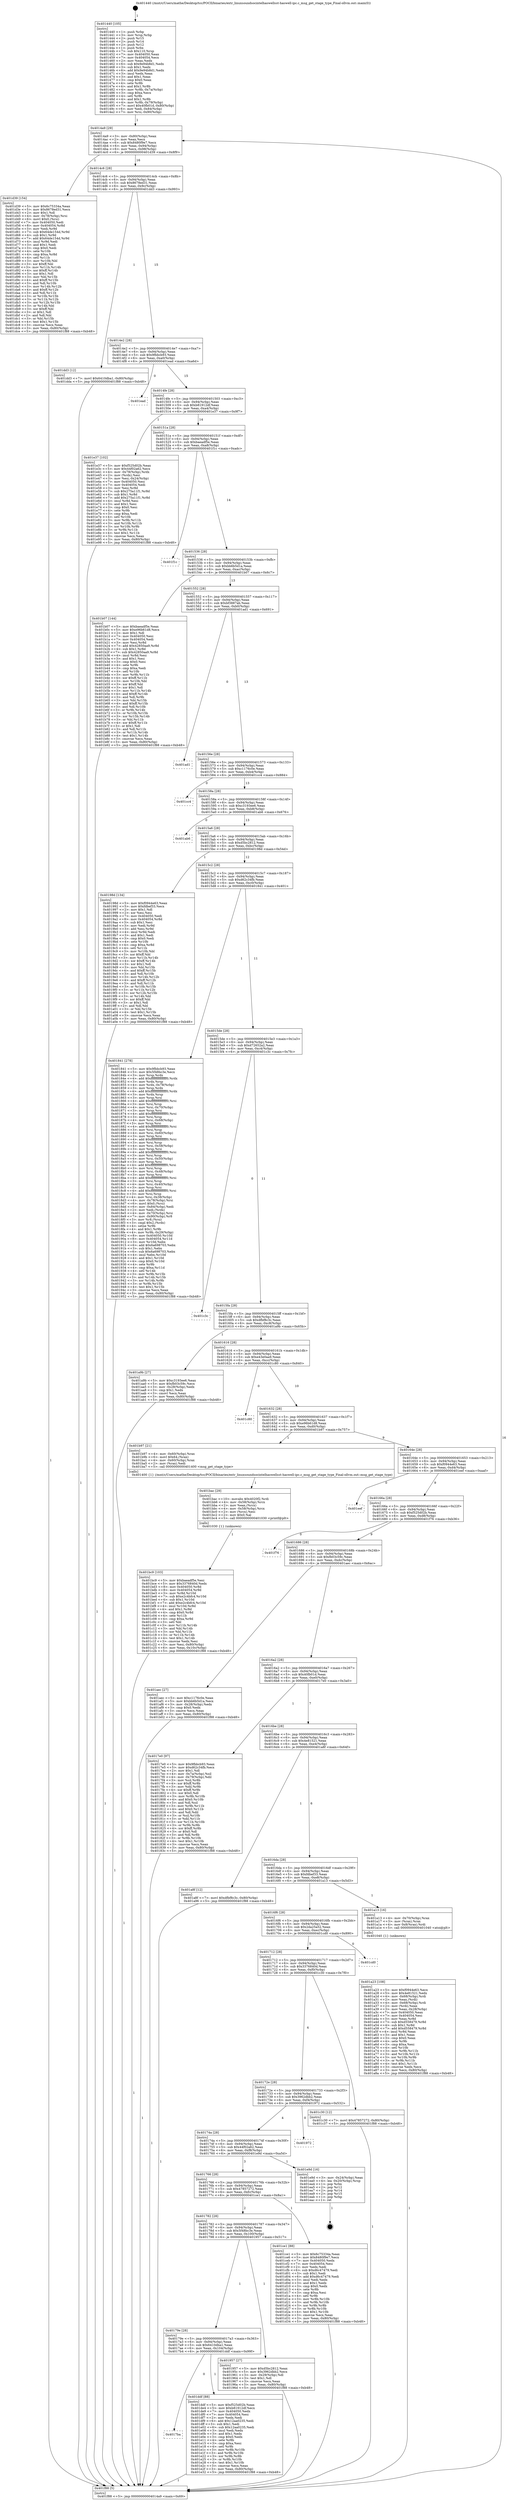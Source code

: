 digraph "0x401440" {
  label = "0x401440 (/mnt/c/Users/mathe/Desktop/tcc/POCII/binaries/extr_linuxsoundsocintelhaswellsst-haswell-ipc.c_msg_get_stage_type_Final-ollvm.out::main(0))"
  labelloc = "t"
  node[shape=record]

  Entry [label="",width=0.3,height=0.3,shape=circle,fillcolor=black,style=filled]
  "0x4014a9" [label="{
     0x4014a9 [29]\l
     | [instrs]\l
     &nbsp;&nbsp;0x4014a9 \<+3\>: mov -0x80(%rbp),%eax\l
     &nbsp;&nbsp;0x4014ac \<+2\>: mov %eax,%ecx\l
     &nbsp;&nbsp;0x4014ae \<+6\>: sub $0x8480f9e7,%ecx\l
     &nbsp;&nbsp;0x4014b4 \<+6\>: mov %eax,-0x94(%rbp)\l
     &nbsp;&nbsp;0x4014ba \<+6\>: mov %ecx,-0x98(%rbp)\l
     &nbsp;&nbsp;0x4014c0 \<+6\>: je 0000000000401d39 \<main+0x8f9\>\l
  }"]
  "0x401d39" [label="{
     0x401d39 [154]\l
     | [instrs]\l
     &nbsp;&nbsp;0x401d39 \<+5\>: mov $0x6c75334a,%eax\l
     &nbsp;&nbsp;0x401d3e \<+5\>: mov $0x8678ed31,%ecx\l
     &nbsp;&nbsp;0x401d43 \<+2\>: mov $0x1,%dl\l
     &nbsp;&nbsp;0x401d45 \<+4\>: mov -0x78(%rbp),%rsi\l
     &nbsp;&nbsp;0x401d49 \<+6\>: movl $0x0,(%rsi)\l
     &nbsp;&nbsp;0x401d4f \<+7\>: mov 0x404050,%edi\l
     &nbsp;&nbsp;0x401d56 \<+8\>: mov 0x404054,%r8d\l
     &nbsp;&nbsp;0x401d5e \<+3\>: mov %edi,%r9d\l
     &nbsp;&nbsp;0x401d61 \<+7\>: sub $0x64de154d,%r9d\l
     &nbsp;&nbsp;0x401d68 \<+4\>: sub $0x1,%r9d\l
     &nbsp;&nbsp;0x401d6c \<+7\>: add $0x64de154d,%r9d\l
     &nbsp;&nbsp;0x401d73 \<+4\>: imul %r9d,%edi\l
     &nbsp;&nbsp;0x401d77 \<+3\>: and $0x1,%edi\l
     &nbsp;&nbsp;0x401d7a \<+3\>: cmp $0x0,%edi\l
     &nbsp;&nbsp;0x401d7d \<+4\>: sete %r10b\l
     &nbsp;&nbsp;0x401d81 \<+4\>: cmp $0xa,%r8d\l
     &nbsp;&nbsp;0x401d85 \<+4\>: setl %r11b\l
     &nbsp;&nbsp;0x401d89 \<+3\>: mov %r10b,%bl\l
     &nbsp;&nbsp;0x401d8c \<+3\>: xor $0xff,%bl\l
     &nbsp;&nbsp;0x401d8f \<+3\>: mov %r11b,%r14b\l
     &nbsp;&nbsp;0x401d92 \<+4\>: xor $0xff,%r14b\l
     &nbsp;&nbsp;0x401d96 \<+3\>: xor $0x1,%dl\l
     &nbsp;&nbsp;0x401d99 \<+3\>: mov %bl,%r15b\l
     &nbsp;&nbsp;0x401d9c \<+4\>: and $0xff,%r15b\l
     &nbsp;&nbsp;0x401da0 \<+3\>: and %dl,%r10b\l
     &nbsp;&nbsp;0x401da3 \<+3\>: mov %r14b,%r12b\l
     &nbsp;&nbsp;0x401da6 \<+4\>: and $0xff,%r12b\l
     &nbsp;&nbsp;0x401daa \<+3\>: and %dl,%r11b\l
     &nbsp;&nbsp;0x401dad \<+3\>: or %r10b,%r15b\l
     &nbsp;&nbsp;0x401db0 \<+3\>: or %r11b,%r12b\l
     &nbsp;&nbsp;0x401db3 \<+3\>: xor %r12b,%r15b\l
     &nbsp;&nbsp;0x401db6 \<+3\>: or %r14b,%bl\l
     &nbsp;&nbsp;0x401db9 \<+3\>: xor $0xff,%bl\l
     &nbsp;&nbsp;0x401dbc \<+3\>: or $0x1,%dl\l
     &nbsp;&nbsp;0x401dbf \<+2\>: and %dl,%bl\l
     &nbsp;&nbsp;0x401dc1 \<+3\>: or %bl,%r15b\l
     &nbsp;&nbsp;0x401dc4 \<+4\>: test $0x1,%r15b\l
     &nbsp;&nbsp;0x401dc8 \<+3\>: cmovne %ecx,%eax\l
     &nbsp;&nbsp;0x401dcb \<+3\>: mov %eax,-0x80(%rbp)\l
     &nbsp;&nbsp;0x401dce \<+5\>: jmp 0000000000401f88 \<main+0xb48\>\l
  }"]
  "0x4014c6" [label="{
     0x4014c6 [28]\l
     | [instrs]\l
     &nbsp;&nbsp;0x4014c6 \<+5\>: jmp 00000000004014cb \<main+0x8b\>\l
     &nbsp;&nbsp;0x4014cb \<+6\>: mov -0x94(%rbp),%eax\l
     &nbsp;&nbsp;0x4014d1 \<+5\>: sub $0x8678ed31,%eax\l
     &nbsp;&nbsp;0x4014d6 \<+6\>: mov %eax,-0x9c(%rbp)\l
     &nbsp;&nbsp;0x4014dc \<+6\>: je 0000000000401dd3 \<main+0x993\>\l
  }"]
  Exit [label="",width=0.3,height=0.3,shape=circle,fillcolor=black,style=filled,peripheries=2]
  "0x401dd3" [label="{
     0x401dd3 [12]\l
     | [instrs]\l
     &nbsp;&nbsp;0x401dd3 \<+7\>: movl $0x6410dba1,-0x80(%rbp)\l
     &nbsp;&nbsp;0x401dda \<+5\>: jmp 0000000000401f88 \<main+0xb48\>\l
  }"]
  "0x4014e2" [label="{
     0x4014e2 [28]\l
     | [instrs]\l
     &nbsp;&nbsp;0x4014e2 \<+5\>: jmp 00000000004014e7 \<main+0xa7\>\l
     &nbsp;&nbsp;0x4014e7 \<+6\>: mov -0x94(%rbp),%eax\l
     &nbsp;&nbsp;0x4014ed \<+5\>: sub $0x9fbbcb93,%eax\l
     &nbsp;&nbsp;0x4014f2 \<+6\>: mov %eax,-0xa0(%rbp)\l
     &nbsp;&nbsp;0x4014f8 \<+6\>: je 0000000000401ead \<main+0xa6d\>\l
  }"]
  "0x4017ba" [label="{
     0x4017ba\l
  }", style=dashed]
  "0x401ead" [label="{
     0x401ead\l
  }", style=dashed]
  "0x4014fe" [label="{
     0x4014fe [28]\l
     | [instrs]\l
     &nbsp;&nbsp;0x4014fe \<+5\>: jmp 0000000000401503 \<main+0xc3\>\l
     &nbsp;&nbsp;0x401503 \<+6\>: mov -0x94(%rbp),%eax\l
     &nbsp;&nbsp;0x401509 \<+5\>: sub $0xb81912df,%eax\l
     &nbsp;&nbsp;0x40150e \<+6\>: mov %eax,-0xa4(%rbp)\l
     &nbsp;&nbsp;0x401514 \<+6\>: je 0000000000401e37 \<main+0x9f7\>\l
  }"]
  "0x401ddf" [label="{
     0x401ddf [88]\l
     | [instrs]\l
     &nbsp;&nbsp;0x401ddf \<+5\>: mov $0xf525d02b,%eax\l
     &nbsp;&nbsp;0x401de4 \<+5\>: mov $0xb81912df,%ecx\l
     &nbsp;&nbsp;0x401de9 \<+7\>: mov 0x404050,%edx\l
     &nbsp;&nbsp;0x401df0 \<+7\>: mov 0x404054,%esi\l
     &nbsp;&nbsp;0x401df7 \<+2\>: mov %edx,%edi\l
     &nbsp;&nbsp;0x401df9 \<+6\>: add $0x12aa0235,%edi\l
     &nbsp;&nbsp;0x401dff \<+3\>: sub $0x1,%edi\l
     &nbsp;&nbsp;0x401e02 \<+6\>: sub $0x12aa0235,%edi\l
     &nbsp;&nbsp;0x401e08 \<+3\>: imul %edi,%edx\l
     &nbsp;&nbsp;0x401e0b \<+3\>: and $0x1,%edx\l
     &nbsp;&nbsp;0x401e0e \<+3\>: cmp $0x0,%edx\l
     &nbsp;&nbsp;0x401e11 \<+4\>: sete %r8b\l
     &nbsp;&nbsp;0x401e15 \<+3\>: cmp $0xa,%esi\l
     &nbsp;&nbsp;0x401e18 \<+4\>: setl %r9b\l
     &nbsp;&nbsp;0x401e1c \<+3\>: mov %r8b,%r10b\l
     &nbsp;&nbsp;0x401e1f \<+3\>: and %r9b,%r10b\l
     &nbsp;&nbsp;0x401e22 \<+3\>: xor %r9b,%r8b\l
     &nbsp;&nbsp;0x401e25 \<+3\>: or %r8b,%r10b\l
     &nbsp;&nbsp;0x401e28 \<+4\>: test $0x1,%r10b\l
     &nbsp;&nbsp;0x401e2c \<+3\>: cmovne %ecx,%eax\l
     &nbsp;&nbsp;0x401e2f \<+3\>: mov %eax,-0x80(%rbp)\l
     &nbsp;&nbsp;0x401e32 \<+5\>: jmp 0000000000401f88 \<main+0xb48\>\l
  }"]
  "0x401e37" [label="{
     0x401e37 [102]\l
     | [instrs]\l
     &nbsp;&nbsp;0x401e37 \<+5\>: mov $0xf525d02b,%eax\l
     &nbsp;&nbsp;0x401e3c \<+5\>: mov $0x44f02a62,%ecx\l
     &nbsp;&nbsp;0x401e41 \<+4\>: mov -0x78(%rbp),%rdx\l
     &nbsp;&nbsp;0x401e45 \<+2\>: mov (%rdx),%esi\l
     &nbsp;&nbsp;0x401e47 \<+3\>: mov %esi,-0x24(%rbp)\l
     &nbsp;&nbsp;0x401e4a \<+7\>: mov 0x404050,%esi\l
     &nbsp;&nbsp;0x401e51 \<+7\>: mov 0x404054,%edi\l
     &nbsp;&nbsp;0x401e58 \<+3\>: mov %esi,%r8d\l
     &nbsp;&nbsp;0x401e5b \<+7\>: sub $0x275a11f1,%r8d\l
     &nbsp;&nbsp;0x401e62 \<+4\>: sub $0x1,%r8d\l
     &nbsp;&nbsp;0x401e66 \<+7\>: add $0x275a11f1,%r8d\l
     &nbsp;&nbsp;0x401e6d \<+4\>: imul %r8d,%esi\l
     &nbsp;&nbsp;0x401e71 \<+3\>: and $0x1,%esi\l
     &nbsp;&nbsp;0x401e74 \<+3\>: cmp $0x0,%esi\l
     &nbsp;&nbsp;0x401e77 \<+4\>: sete %r9b\l
     &nbsp;&nbsp;0x401e7b \<+3\>: cmp $0xa,%edi\l
     &nbsp;&nbsp;0x401e7e \<+4\>: setl %r10b\l
     &nbsp;&nbsp;0x401e82 \<+3\>: mov %r9b,%r11b\l
     &nbsp;&nbsp;0x401e85 \<+3\>: and %r10b,%r11b\l
     &nbsp;&nbsp;0x401e88 \<+3\>: xor %r10b,%r9b\l
     &nbsp;&nbsp;0x401e8b \<+3\>: or %r9b,%r11b\l
     &nbsp;&nbsp;0x401e8e \<+4\>: test $0x1,%r11b\l
     &nbsp;&nbsp;0x401e92 \<+3\>: cmovne %ecx,%eax\l
     &nbsp;&nbsp;0x401e95 \<+3\>: mov %eax,-0x80(%rbp)\l
     &nbsp;&nbsp;0x401e98 \<+5\>: jmp 0000000000401f88 \<main+0xb48\>\l
  }"]
  "0x40151a" [label="{
     0x40151a [28]\l
     | [instrs]\l
     &nbsp;&nbsp;0x40151a \<+5\>: jmp 000000000040151f \<main+0xdf\>\l
     &nbsp;&nbsp;0x40151f \<+6\>: mov -0x94(%rbp),%eax\l
     &nbsp;&nbsp;0x401525 \<+5\>: sub $0xbaeadf5e,%eax\l
     &nbsp;&nbsp;0x40152a \<+6\>: mov %eax,-0xa8(%rbp)\l
     &nbsp;&nbsp;0x401530 \<+6\>: je 0000000000401f1c \<main+0xadc\>\l
  }"]
  "0x401bc9" [label="{
     0x401bc9 [103]\l
     | [instrs]\l
     &nbsp;&nbsp;0x401bc9 \<+5\>: mov $0xbaeadf5e,%esi\l
     &nbsp;&nbsp;0x401bce \<+5\>: mov $0x3376840d,%edx\l
     &nbsp;&nbsp;0x401bd3 \<+8\>: mov 0x404050,%r8d\l
     &nbsp;&nbsp;0x401bdb \<+8\>: mov 0x404054,%r9d\l
     &nbsp;&nbsp;0x401be3 \<+3\>: mov %r8d,%r10d\l
     &nbsp;&nbsp;0x401be6 \<+7\>: sub $0xe2c4bfc4,%r10d\l
     &nbsp;&nbsp;0x401bed \<+4\>: sub $0x1,%r10d\l
     &nbsp;&nbsp;0x401bf1 \<+7\>: add $0xe2c4bfc4,%r10d\l
     &nbsp;&nbsp;0x401bf8 \<+4\>: imul %r10d,%r8d\l
     &nbsp;&nbsp;0x401bfc \<+4\>: and $0x1,%r8d\l
     &nbsp;&nbsp;0x401c00 \<+4\>: cmp $0x0,%r8d\l
     &nbsp;&nbsp;0x401c04 \<+4\>: sete %r11b\l
     &nbsp;&nbsp;0x401c08 \<+4\>: cmp $0xa,%r9d\l
     &nbsp;&nbsp;0x401c0c \<+3\>: setl %bl\l
     &nbsp;&nbsp;0x401c0f \<+3\>: mov %r11b,%r14b\l
     &nbsp;&nbsp;0x401c12 \<+3\>: and %bl,%r14b\l
     &nbsp;&nbsp;0x401c15 \<+3\>: xor %bl,%r11b\l
     &nbsp;&nbsp;0x401c18 \<+3\>: or %r11b,%r14b\l
     &nbsp;&nbsp;0x401c1b \<+4\>: test $0x1,%r14b\l
     &nbsp;&nbsp;0x401c1f \<+3\>: cmovne %edx,%esi\l
     &nbsp;&nbsp;0x401c22 \<+3\>: mov %esi,-0x80(%rbp)\l
     &nbsp;&nbsp;0x401c25 \<+6\>: mov %eax,-0x10c(%rbp)\l
     &nbsp;&nbsp;0x401c2b \<+5\>: jmp 0000000000401f88 \<main+0xb48\>\l
  }"]
  "0x401f1c" [label="{
     0x401f1c\l
  }", style=dashed]
  "0x401536" [label="{
     0x401536 [28]\l
     | [instrs]\l
     &nbsp;&nbsp;0x401536 \<+5\>: jmp 000000000040153b \<main+0xfb\>\l
     &nbsp;&nbsp;0x40153b \<+6\>: mov -0x94(%rbp),%eax\l
     &nbsp;&nbsp;0x401541 \<+5\>: sub $0xbb6b5d1a,%eax\l
     &nbsp;&nbsp;0x401546 \<+6\>: mov %eax,-0xac(%rbp)\l
     &nbsp;&nbsp;0x40154c \<+6\>: je 0000000000401b07 \<main+0x6c7\>\l
  }"]
  "0x401bac" [label="{
     0x401bac [29]\l
     | [instrs]\l
     &nbsp;&nbsp;0x401bac \<+10\>: movabs $0x4020f2,%rdi\l
     &nbsp;&nbsp;0x401bb6 \<+4\>: mov -0x58(%rbp),%rcx\l
     &nbsp;&nbsp;0x401bba \<+2\>: mov %eax,(%rcx)\l
     &nbsp;&nbsp;0x401bbc \<+4\>: mov -0x58(%rbp),%rcx\l
     &nbsp;&nbsp;0x401bc0 \<+2\>: mov (%rcx),%esi\l
     &nbsp;&nbsp;0x401bc2 \<+2\>: mov $0x0,%al\l
     &nbsp;&nbsp;0x401bc4 \<+5\>: call 0000000000401030 \<printf@plt\>\l
     | [calls]\l
     &nbsp;&nbsp;0x401030 \{1\} (unknown)\l
  }"]
  "0x401b07" [label="{
     0x401b07 [144]\l
     | [instrs]\l
     &nbsp;&nbsp;0x401b07 \<+5\>: mov $0xbaeadf5e,%eax\l
     &nbsp;&nbsp;0x401b0c \<+5\>: mov $0xe96b61d8,%ecx\l
     &nbsp;&nbsp;0x401b11 \<+2\>: mov $0x1,%dl\l
     &nbsp;&nbsp;0x401b13 \<+7\>: mov 0x404050,%esi\l
     &nbsp;&nbsp;0x401b1a \<+7\>: mov 0x404054,%edi\l
     &nbsp;&nbsp;0x401b21 \<+3\>: mov %esi,%r8d\l
     &nbsp;&nbsp;0x401b24 \<+7\>: add $0x42850aa9,%r8d\l
     &nbsp;&nbsp;0x401b2b \<+4\>: sub $0x1,%r8d\l
     &nbsp;&nbsp;0x401b2f \<+7\>: sub $0x42850aa9,%r8d\l
     &nbsp;&nbsp;0x401b36 \<+4\>: imul %r8d,%esi\l
     &nbsp;&nbsp;0x401b3a \<+3\>: and $0x1,%esi\l
     &nbsp;&nbsp;0x401b3d \<+3\>: cmp $0x0,%esi\l
     &nbsp;&nbsp;0x401b40 \<+4\>: sete %r9b\l
     &nbsp;&nbsp;0x401b44 \<+3\>: cmp $0xa,%edi\l
     &nbsp;&nbsp;0x401b47 \<+4\>: setl %r10b\l
     &nbsp;&nbsp;0x401b4b \<+3\>: mov %r9b,%r11b\l
     &nbsp;&nbsp;0x401b4e \<+4\>: xor $0xff,%r11b\l
     &nbsp;&nbsp;0x401b52 \<+3\>: mov %r10b,%bl\l
     &nbsp;&nbsp;0x401b55 \<+3\>: xor $0xff,%bl\l
     &nbsp;&nbsp;0x401b58 \<+3\>: xor $0x1,%dl\l
     &nbsp;&nbsp;0x401b5b \<+3\>: mov %r11b,%r14b\l
     &nbsp;&nbsp;0x401b5e \<+4\>: and $0xff,%r14b\l
     &nbsp;&nbsp;0x401b62 \<+3\>: and %dl,%r9b\l
     &nbsp;&nbsp;0x401b65 \<+3\>: mov %bl,%r15b\l
     &nbsp;&nbsp;0x401b68 \<+4\>: and $0xff,%r15b\l
     &nbsp;&nbsp;0x401b6c \<+3\>: and %dl,%r10b\l
     &nbsp;&nbsp;0x401b6f \<+3\>: or %r9b,%r14b\l
     &nbsp;&nbsp;0x401b72 \<+3\>: or %r10b,%r15b\l
     &nbsp;&nbsp;0x401b75 \<+3\>: xor %r15b,%r14b\l
     &nbsp;&nbsp;0x401b78 \<+3\>: or %bl,%r11b\l
     &nbsp;&nbsp;0x401b7b \<+4\>: xor $0xff,%r11b\l
     &nbsp;&nbsp;0x401b7f \<+3\>: or $0x1,%dl\l
     &nbsp;&nbsp;0x401b82 \<+3\>: and %dl,%r11b\l
     &nbsp;&nbsp;0x401b85 \<+3\>: or %r11b,%r14b\l
     &nbsp;&nbsp;0x401b88 \<+4\>: test $0x1,%r14b\l
     &nbsp;&nbsp;0x401b8c \<+3\>: cmovne %ecx,%eax\l
     &nbsp;&nbsp;0x401b8f \<+3\>: mov %eax,-0x80(%rbp)\l
     &nbsp;&nbsp;0x401b92 \<+5\>: jmp 0000000000401f88 \<main+0xb48\>\l
  }"]
  "0x401552" [label="{
     0x401552 [28]\l
     | [instrs]\l
     &nbsp;&nbsp;0x401552 \<+5\>: jmp 0000000000401557 \<main+0x117\>\l
     &nbsp;&nbsp;0x401557 \<+6\>: mov -0x94(%rbp),%eax\l
     &nbsp;&nbsp;0x40155d \<+5\>: sub $0xbf3887ab,%eax\l
     &nbsp;&nbsp;0x401562 \<+6\>: mov %eax,-0xb0(%rbp)\l
     &nbsp;&nbsp;0x401568 \<+6\>: je 0000000000401ad1 \<main+0x691\>\l
  }"]
  "0x401a23" [label="{
     0x401a23 [108]\l
     | [instrs]\l
     &nbsp;&nbsp;0x401a23 \<+5\>: mov $0xf0944e63,%ecx\l
     &nbsp;&nbsp;0x401a28 \<+5\>: mov $0x4e81521,%edx\l
     &nbsp;&nbsp;0x401a2d \<+4\>: mov -0x68(%rbp),%rdi\l
     &nbsp;&nbsp;0x401a31 \<+2\>: mov %eax,(%rdi)\l
     &nbsp;&nbsp;0x401a33 \<+4\>: mov -0x68(%rbp),%rdi\l
     &nbsp;&nbsp;0x401a37 \<+2\>: mov (%rdi),%eax\l
     &nbsp;&nbsp;0x401a39 \<+3\>: mov %eax,-0x28(%rbp)\l
     &nbsp;&nbsp;0x401a3c \<+7\>: mov 0x404050,%eax\l
     &nbsp;&nbsp;0x401a43 \<+7\>: mov 0x404054,%esi\l
     &nbsp;&nbsp;0x401a4a \<+3\>: mov %eax,%r8d\l
     &nbsp;&nbsp;0x401a4d \<+7\>: sub $0xd558479,%r8d\l
     &nbsp;&nbsp;0x401a54 \<+4\>: sub $0x1,%r8d\l
     &nbsp;&nbsp;0x401a58 \<+7\>: add $0xd558479,%r8d\l
     &nbsp;&nbsp;0x401a5f \<+4\>: imul %r8d,%eax\l
     &nbsp;&nbsp;0x401a63 \<+3\>: and $0x1,%eax\l
     &nbsp;&nbsp;0x401a66 \<+3\>: cmp $0x0,%eax\l
     &nbsp;&nbsp;0x401a69 \<+4\>: sete %r9b\l
     &nbsp;&nbsp;0x401a6d \<+3\>: cmp $0xa,%esi\l
     &nbsp;&nbsp;0x401a70 \<+4\>: setl %r10b\l
     &nbsp;&nbsp;0x401a74 \<+3\>: mov %r9b,%r11b\l
     &nbsp;&nbsp;0x401a77 \<+3\>: and %r10b,%r11b\l
     &nbsp;&nbsp;0x401a7a \<+3\>: xor %r10b,%r9b\l
     &nbsp;&nbsp;0x401a7d \<+3\>: or %r9b,%r11b\l
     &nbsp;&nbsp;0x401a80 \<+4\>: test $0x1,%r11b\l
     &nbsp;&nbsp;0x401a84 \<+3\>: cmovne %edx,%ecx\l
     &nbsp;&nbsp;0x401a87 \<+3\>: mov %ecx,-0x80(%rbp)\l
     &nbsp;&nbsp;0x401a8a \<+5\>: jmp 0000000000401f88 \<main+0xb48\>\l
  }"]
  "0x401ad1" [label="{
     0x401ad1\l
  }", style=dashed]
  "0x40156e" [label="{
     0x40156e [28]\l
     | [instrs]\l
     &nbsp;&nbsp;0x40156e \<+5\>: jmp 0000000000401573 \<main+0x133\>\l
     &nbsp;&nbsp;0x401573 \<+6\>: mov -0x94(%rbp),%eax\l
     &nbsp;&nbsp;0x401579 \<+5\>: sub $0xc1176c0e,%eax\l
     &nbsp;&nbsp;0x40157e \<+6\>: mov %eax,-0xb4(%rbp)\l
     &nbsp;&nbsp;0x401584 \<+6\>: je 0000000000401cc4 \<main+0x884\>\l
  }"]
  "0x40179e" [label="{
     0x40179e [28]\l
     | [instrs]\l
     &nbsp;&nbsp;0x40179e \<+5\>: jmp 00000000004017a3 \<main+0x363\>\l
     &nbsp;&nbsp;0x4017a3 \<+6\>: mov -0x94(%rbp),%eax\l
     &nbsp;&nbsp;0x4017a9 \<+5\>: sub $0x6410dba1,%eax\l
     &nbsp;&nbsp;0x4017ae \<+6\>: mov %eax,-0x104(%rbp)\l
     &nbsp;&nbsp;0x4017b4 \<+6\>: je 0000000000401ddf \<main+0x99f\>\l
  }"]
  "0x401cc4" [label="{
     0x401cc4\l
  }", style=dashed]
  "0x40158a" [label="{
     0x40158a [28]\l
     | [instrs]\l
     &nbsp;&nbsp;0x40158a \<+5\>: jmp 000000000040158f \<main+0x14f\>\l
     &nbsp;&nbsp;0x40158f \<+6\>: mov -0x94(%rbp),%eax\l
     &nbsp;&nbsp;0x401595 \<+5\>: sub $0xc3193ee6,%eax\l
     &nbsp;&nbsp;0x40159a \<+6\>: mov %eax,-0xb8(%rbp)\l
     &nbsp;&nbsp;0x4015a0 \<+6\>: je 0000000000401ab6 \<main+0x676\>\l
  }"]
  "0x401957" [label="{
     0x401957 [27]\l
     | [instrs]\l
     &nbsp;&nbsp;0x401957 \<+5\>: mov $0xd5bc2812,%eax\l
     &nbsp;&nbsp;0x40195c \<+5\>: mov $0x3962dbb2,%ecx\l
     &nbsp;&nbsp;0x401961 \<+3\>: mov -0x29(%rbp),%dl\l
     &nbsp;&nbsp;0x401964 \<+3\>: test $0x1,%dl\l
     &nbsp;&nbsp;0x401967 \<+3\>: cmovne %ecx,%eax\l
     &nbsp;&nbsp;0x40196a \<+3\>: mov %eax,-0x80(%rbp)\l
     &nbsp;&nbsp;0x40196d \<+5\>: jmp 0000000000401f88 \<main+0xb48\>\l
  }"]
  "0x401ab6" [label="{
     0x401ab6\l
  }", style=dashed]
  "0x4015a6" [label="{
     0x4015a6 [28]\l
     | [instrs]\l
     &nbsp;&nbsp;0x4015a6 \<+5\>: jmp 00000000004015ab \<main+0x16b\>\l
     &nbsp;&nbsp;0x4015ab \<+6\>: mov -0x94(%rbp),%eax\l
     &nbsp;&nbsp;0x4015b1 \<+5\>: sub $0xd5bc2812,%eax\l
     &nbsp;&nbsp;0x4015b6 \<+6\>: mov %eax,-0xbc(%rbp)\l
     &nbsp;&nbsp;0x4015bc \<+6\>: je 000000000040198d \<main+0x54d\>\l
  }"]
  "0x401782" [label="{
     0x401782 [28]\l
     | [instrs]\l
     &nbsp;&nbsp;0x401782 \<+5\>: jmp 0000000000401787 \<main+0x347\>\l
     &nbsp;&nbsp;0x401787 \<+6\>: mov -0x94(%rbp),%eax\l
     &nbsp;&nbsp;0x40178d \<+5\>: sub $0x5f48bc3e,%eax\l
     &nbsp;&nbsp;0x401792 \<+6\>: mov %eax,-0x100(%rbp)\l
     &nbsp;&nbsp;0x401798 \<+6\>: je 0000000000401957 \<main+0x517\>\l
  }"]
  "0x40198d" [label="{
     0x40198d [134]\l
     | [instrs]\l
     &nbsp;&nbsp;0x40198d \<+5\>: mov $0xf0944e63,%eax\l
     &nbsp;&nbsp;0x401992 \<+5\>: mov $0xfdbef33,%ecx\l
     &nbsp;&nbsp;0x401997 \<+2\>: mov $0x1,%dl\l
     &nbsp;&nbsp;0x401999 \<+2\>: xor %esi,%esi\l
     &nbsp;&nbsp;0x40199b \<+7\>: mov 0x404050,%edi\l
     &nbsp;&nbsp;0x4019a2 \<+8\>: mov 0x404054,%r8d\l
     &nbsp;&nbsp;0x4019aa \<+3\>: sub $0x1,%esi\l
     &nbsp;&nbsp;0x4019ad \<+3\>: mov %edi,%r9d\l
     &nbsp;&nbsp;0x4019b0 \<+3\>: add %esi,%r9d\l
     &nbsp;&nbsp;0x4019b3 \<+4\>: imul %r9d,%edi\l
     &nbsp;&nbsp;0x4019b7 \<+3\>: and $0x1,%edi\l
     &nbsp;&nbsp;0x4019ba \<+3\>: cmp $0x0,%edi\l
     &nbsp;&nbsp;0x4019bd \<+4\>: sete %r10b\l
     &nbsp;&nbsp;0x4019c1 \<+4\>: cmp $0xa,%r8d\l
     &nbsp;&nbsp;0x4019c5 \<+4\>: setl %r11b\l
     &nbsp;&nbsp;0x4019c9 \<+3\>: mov %r10b,%bl\l
     &nbsp;&nbsp;0x4019cc \<+3\>: xor $0xff,%bl\l
     &nbsp;&nbsp;0x4019cf \<+3\>: mov %r11b,%r14b\l
     &nbsp;&nbsp;0x4019d2 \<+4\>: xor $0xff,%r14b\l
     &nbsp;&nbsp;0x4019d6 \<+3\>: xor $0x1,%dl\l
     &nbsp;&nbsp;0x4019d9 \<+3\>: mov %bl,%r15b\l
     &nbsp;&nbsp;0x4019dc \<+4\>: and $0xff,%r15b\l
     &nbsp;&nbsp;0x4019e0 \<+3\>: and %dl,%r10b\l
     &nbsp;&nbsp;0x4019e3 \<+3\>: mov %r14b,%r12b\l
     &nbsp;&nbsp;0x4019e6 \<+4\>: and $0xff,%r12b\l
     &nbsp;&nbsp;0x4019ea \<+3\>: and %dl,%r11b\l
     &nbsp;&nbsp;0x4019ed \<+3\>: or %r10b,%r15b\l
     &nbsp;&nbsp;0x4019f0 \<+3\>: or %r11b,%r12b\l
     &nbsp;&nbsp;0x4019f3 \<+3\>: xor %r12b,%r15b\l
     &nbsp;&nbsp;0x4019f6 \<+3\>: or %r14b,%bl\l
     &nbsp;&nbsp;0x4019f9 \<+3\>: xor $0xff,%bl\l
     &nbsp;&nbsp;0x4019fc \<+3\>: or $0x1,%dl\l
     &nbsp;&nbsp;0x4019ff \<+2\>: and %dl,%bl\l
     &nbsp;&nbsp;0x401a01 \<+3\>: or %bl,%r15b\l
     &nbsp;&nbsp;0x401a04 \<+4\>: test $0x1,%r15b\l
     &nbsp;&nbsp;0x401a08 \<+3\>: cmovne %ecx,%eax\l
     &nbsp;&nbsp;0x401a0b \<+3\>: mov %eax,-0x80(%rbp)\l
     &nbsp;&nbsp;0x401a0e \<+5\>: jmp 0000000000401f88 \<main+0xb48\>\l
  }"]
  "0x4015c2" [label="{
     0x4015c2 [28]\l
     | [instrs]\l
     &nbsp;&nbsp;0x4015c2 \<+5\>: jmp 00000000004015c7 \<main+0x187\>\l
     &nbsp;&nbsp;0x4015c7 \<+6\>: mov -0x94(%rbp),%eax\l
     &nbsp;&nbsp;0x4015cd \<+5\>: sub $0xd62c34fb,%eax\l
     &nbsp;&nbsp;0x4015d2 \<+6\>: mov %eax,-0xc0(%rbp)\l
     &nbsp;&nbsp;0x4015d8 \<+6\>: je 0000000000401841 \<main+0x401\>\l
  }"]
  "0x401ce1" [label="{
     0x401ce1 [88]\l
     | [instrs]\l
     &nbsp;&nbsp;0x401ce1 \<+5\>: mov $0x6c75334a,%eax\l
     &nbsp;&nbsp;0x401ce6 \<+5\>: mov $0x8480f9e7,%ecx\l
     &nbsp;&nbsp;0x401ceb \<+7\>: mov 0x404050,%edx\l
     &nbsp;&nbsp;0x401cf2 \<+7\>: mov 0x404054,%esi\l
     &nbsp;&nbsp;0x401cf9 \<+2\>: mov %edx,%edi\l
     &nbsp;&nbsp;0x401cfb \<+6\>: sub $0xd6c47479,%edi\l
     &nbsp;&nbsp;0x401d01 \<+3\>: sub $0x1,%edi\l
     &nbsp;&nbsp;0x401d04 \<+6\>: add $0xd6c47479,%edi\l
     &nbsp;&nbsp;0x401d0a \<+3\>: imul %edi,%edx\l
     &nbsp;&nbsp;0x401d0d \<+3\>: and $0x1,%edx\l
     &nbsp;&nbsp;0x401d10 \<+3\>: cmp $0x0,%edx\l
     &nbsp;&nbsp;0x401d13 \<+4\>: sete %r8b\l
     &nbsp;&nbsp;0x401d17 \<+3\>: cmp $0xa,%esi\l
     &nbsp;&nbsp;0x401d1a \<+4\>: setl %r9b\l
     &nbsp;&nbsp;0x401d1e \<+3\>: mov %r8b,%r10b\l
     &nbsp;&nbsp;0x401d21 \<+3\>: and %r9b,%r10b\l
     &nbsp;&nbsp;0x401d24 \<+3\>: xor %r9b,%r8b\l
     &nbsp;&nbsp;0x401d27 \<+3\>: or %r8b,%r10b\l
     &nbsp;&nbsp;0x401d2a \<+4\>: test $0x1,%r10b\l
     &nbsp;&nbsp;0x401d2e \<+3\>: cmovne %ecx,%eax\l
     &nbsp;&nbsp;0x401d31 \<+3\>: mov %eax,-0x80(%rbp)\l
     &nbsp;&nbsp;0x401d34 \<+5\>: jmp 0000000000401f88 \<main+0xb48\>\l
  }"]
  "0x401841" [label="{
     0x401841 [278]\l
     | [instrs]\l
     &nbsp;&nbsp;0x401841 \<+5\>: mov $0x9fbbcb93,%eax\l
     &nbsp;&nbsp;0x401846 \<+5\>: mov $0x5f48bc3e,%ecx\l
     &nbsp;&nbsp;0x40184b \<+3\>: mov %rsp,%rdx\l
     &nbsp;&nbsp;0x40184e \<+4\>: add $0xfffffffffffffff0,%rdx\l
     &nbsp;&nbsp;0x401852 \<+3\>: mov %rdx,%rsp\l
     &nbsp;&nbsp;0x401855 \<+4\>: mov %rdx,-0x78(%rbp)\l
     &nbsp;&nbsp;0x401859 \<+3\>: mov %rsp,%rdx\l
     &nbsp;&nbsp;0x40185c \<+4\>: add $0xfffffffffffffff0,%rdx\l
     &nbsp;&nbsp;0x401860 \<+3\>: mov %rdx,%rsp\l
     &nbsp;&nbsp;0x401863 \<+3\>: mov %rsp,%rsi\l
     &nbsp;&nbsp;0x401866 \<+4\>: add $0xfffffffffffffff0,%rsi\l
     &nbsp;&nbsp;0x40186a \<+3\>: mov %rsi,%rsp\l
     &nbsp;&nbsp;0x40186d \<+4\>: mov %rsi,-0x70(%rbp)\l
     &nbsp;&nbsp;0x401871 \<+3\>: mov %rsp,%rsi\l
     &nbsp;&nbsp;0x401874 \<+4\>: add $0xfffffffffffffff0,%rsi\l
     &nbsp;&nbsp;0x401878 \<+3\>: mov %rsi,%rsp\l
     &nbsp;&nbsp;0x40187b \<+4\>: mov %rsi,-0x68(%rbp)\l
     &nbsp;&nbsp;0x40187f \<+3\>: mov %rsp,%rsi\l
     &nbsp;&nbsp;0x401882 \<+4\>: add $0xfffffffffffffff0,%rsi\l
     &nbsp;&nbsp;0x401886 \<+3\>: mov %rsi,%rsp\l
     &nbsp;&nbsp;0x401889 \<+4\>: mov %rsi,-0x60(%rbp)\l
     &nbsp;&nbsp;0x40188d \<+3\>: mov %rsp,%rsi\l
     &nbsp;&nbsp;0x401890 \<+4\>: add $0xfffffffffffffff0,%rsi\l
     &nbsp;&nbsp;0x401894 \<+3\>: mov %rsi,%rsp\l
     &nbsp;&nbsp;0x401897 \<+4\>: mov %rsi,-0x58(%rbp)\l
     &nbsp;&nbsp;0x40189b \<+3\>: mov %rsp,%rsi\l
     &nbsp;&nbsp;0x40189e \<+4\>: add $0xfffffffffffffff0,%rsi\l
     &nbsp;&nbsp;0x4018a2 \<+3\>: mov %rsi,%rsp\l
     &nbsp;&nbsp;0x4018a5 \<+4\>: mov %rsi,-0x50(%rbp)\l
     &nbsp;&nbsp;0x4018a9 \<+3\>: mov %rsp,%rsi\l
     &nbsp;&nbsp;0x4018ac \<+4\>: add $0xfffffffffffffff0,%rsi\l
     &nbsp;&nbsp;0x4018b0 \<+3\>: mov %rsi,%rsp\l
     &nbsp;&nbsp;0x4018b3 \<+4\>: mov %rsi,-0x48(%rbp)\l
     &nbsp;&nbsp;0x4018b7 \<+3\>: mov %rsp,%rsi\l
     &nbsp;&nbsp;0x4018ba \<+4\>: add $0xfffffffffffffff0,%rsi\l
     &nbsp;&nbsp;0x4018be \<+3\>: mov %rsi,%rsp\l
     &nbsp;&nbsp;0x4018c1 \<+4\>: mov %rsi,-0x40(%rbp)\l
     &nbsp;&nbsp;0x4018c5 \<+3\>: mov %rsp,%rsi\l
     &nbsp;&nbsp;0x4018c8 \<+4\>: add $0xfffffffffffffff0,%rsi\l
     &nbsp;&nbsp;0x4018cc \<+3\>: mov %rsi,%rsp\l
     &nbsp;&nbsp;0x4018cf \<+4\>: mov %rsi,-0x38(%rbp)\l
     &nbsp;&nbsp;0x4018d3 \<+4\>: mov -0x78(%rbp),%rsi\l
     &nbsp;&nbsp;0x4018d7 \<+6\>: movl $0x0,(%rsi)\l
     &nbsp;&nbsp;0x4018dd \<+6\>: mov -0x84(%rbp),%edi\l
     &nbsp;&nbsp;0x4018e3 \<+2\>: mov %edi,(%rdx)\l
     &nbsp;&nbsp;0x4018e5 \<+4\>: mov -0x70(%rbp),%rsi\l
     &nbsp;&nbsp;0x4018e9 \<+7\>: mov -0x90(%rbp),%r8\l
     &nbsp;&nbsp;0x4018f0 \<+3\>: mov %r8,(%rsi)\l
     &nbsp;&nbsp;0x4018f3 \<+3\>: cmpl $0x2,(%rdx)\l
     &nbsp;&nbsp;0x4018f6 \<+4\>: setne %r9b\l
     &nbsp;&nbsp;0x4018fa \<+4\>: and $0x1,%r9b\l
     &nbsp;&nbsp;0x4018fe \<+4\>: mov %r9b,-0x29(%rbp)\l
     &nbsp;&nbsp;0x401902 \<+8\>: mov 0x404050,%r10d\l
     &nbsp;&nbsp;0x40190a \<+8\>: mov 0x404054,%r11d\l
     &nbsp;&nbsp;0x401912 \<+3\>: mov %r10d,%ebx\l
     &nbsp;&nbsp;0x401915 \<+6\>: add $0x6a698703,%ebx\l
     &nbsp;&nbsp;0x40191b \<+3\>: sub $0x1,%ebx\l
     &nbsp;&nbsp;0x40191e \<+6\>: sub $0x6a698703,%ebx\l
     &nbsp;&nbsp;0x401924 \<+4\>: imul %ebx,%r10d\l
     &nbsp;&nbsp;0x401928 \<+4\>: and $0x1,%r10d\l
     &nbsp;&nbsp;0x40192c \<+4\>: cmp $0x0,%r10d\l
     &nbsp;&nbsp;0x401930 \<+4\>: sete %r9b\l
     &nbsp;&nbsp;0x401934 \<+4\>: cmp $0xa,%r11d\l
     &nbsp;&nbsp;0x401938 \<+4\>: setl %r14b\l
     &nbsp;&nbsp;0x40193c \<+3\>: mov %r9b,%r15b\l
     &nbsp;&nbsp;0x40193f \<+3\>: and %r14b,%r15b\l
     &nbsp;&nbsp;0x401942 \<+3\>: xor %r14b,%r9b\l
     &nbsp;&nbsp;0x401945 \<+3\>: or %r9b,%r15b\l
     &nbsp;&nbsp;0x401948 \<+4\>: test $0x1,%r15b\l
     &nbsp;&nbsp;0x40194c \<+3\>: cmovne %ecx,%eax\l
     &nbsp;&nbsp;0x40194f \<+3\>: mov %eax,-0x80(%rbp)\l
     &nbsp;&nbsp;0x401952 \<+5\>: jmp 0000000000401f88 \<main+0xb48\>\l
  }"]
  "0x4015de" [label="{
     0x4015de [28]\l
     | [instrs]\l
     &nbsp;&nbsp;0x4015de \<+5\>: jmp 00000000004015e3 \<main+0x1a3\>\l
     &nbsp;&nbsp;0x4015e3 \<+6\>: mov -0x94(%rbp),%eax\l
     &nbsp;&nbsp;0x4015e9 \<+5\>: sub $0xd72652a2,%eax\l
     &nbsp;&nbsp;0x4015ee \<+6\>: mov %eax,-0xc4(%rbp)\l
     &nbsp;&nbsp;0x4015f4 \<+6\>: je 0000000000401c3c \<main+0x7fc\>\l
  }"]
  "0x401766" [label="{
     0x401766 [28]\l
     | [instrs]\l
     &nbsp;&nbsp;0x401766 \<+5\>: jmp 000000000040176b \<main+0x32b\>\l
     &nbsp;&nbsp;0x40176b \<+6\>: mov -0x94(%rbp),%eax\l
     &nbsp;&nbsp;0x401771 \<+5\>: sub $0x47857272,%eax\l
     &nbsp;&nbsp;0x401776 \<+6\>: mov %eax,-0xfc(%rbp)\l
     &nbsp;&nbsp;0x40177c \<+6\>: je 0000000000401ce1 \<main+0x8a1\>\l
  }"]
  "0x401c3c" [label="{
     0x401c3c\l
  }", style=dashed]
  "0x4015fa" [label="{
     0x4015fa [28]\l
     | [instrs]\l
     &nbsp;&nbsp;0x4015fa \<+5\>: jmp 00000000004015ff \<main+0x1bf\>\l
     &nbsp;&nbsp;0x4015ff \<+6\>: mov -0x94(%rbp),%eax\l
     &nbsp;&nbsp;0x401605 \<+5\>: sub $0xdfbf8c3c,%eax\l
     &nbsp;&nbsp;0x40160a \<+6\>: mov %eax,-0xc8(%rbp)\l
     &nbsp;&nbsp;0x401610 \<+6\>: je 0000000000401a9b \<main+0x65b\>\l
  }"]
  "0x401e9d" [label="{
     0x401e9d [16]\l
     | [instrs]\l
     &nbsp;&nbsp;0x401e9d \<+3\>: mov -0x24(%rbp),%eax\l
     &nbsp;&nbsp;0x401ea0 \<+4\>: lea -0x20(%rbp),%rsp\l
     &nbsp;&nbsp;0x401ea4 \<+1\>: pop %rbx\l
     &nbsp;&nbsp;0x401ea5 \<+2\>: pop %r12\l
     &nbsp;&nbsp;0x401ea7 \<+2\>: pop %r14\l
     &nbsp;&nbsp;0x401ea9 \<+2\>: pop %r15\l
     &nbsp;&nbsp;0x401eab \<+1\>: pop %rbp\l
     &nbsp;&nbsp;0x401eac \<+1\>: ret\l
  }"]
  "0x401a9b" [label="{
     0x401a9b [27]\l
     | [instrs]\l
     &nbsp;&nbsp;0x401a9b \<+5\>: mov $0xc3193ee6,%eax\l
     &nbsp;&nbsp;0x401aa0 \<+5\>: mov $0xfb03c59c,%ecx\l
     &nbsp;&nbsp;0x401aa5 \<+3\>: mov -0x28(%rbp),%edx\l
     &nbsp;&nbsp;0x401aa8 \<+3\>: cmp $0x1,%edx\l
     &nbsp;&nbsp;0x401aab \<+3\>: cmovl %ecx,%eax\l
     &nbsp;&nbsp;0x401aae \<+3\>: mov %eax,-0x80(%rbp)\l
     &nbsp;&nbsp;0x401ab1 \<+5\>: jmp 0000000000401f88 \<main+0xb48\>\l
  }"]
  "0x401616" [label="{
     0x401616 [28]\l
     | [instrs]\l
     &nbsp;&nbsp;0x401616 \<+5\>: jmp 000000000040161b \<main+0x1db\>\l
     &nbsp;&nbsp;0x40161b \<+6\>: mov -0x94(%rbp),%eax\l
     &nbsp;&nbsp;0x401621 \<+5\>: sub $0xe43e0aa9,%eax\l
     &nbsp;&nbsp;0x401626 \<+6\>: mov %eax,-0xcc(%rbp)\l
     &nbsp;&nbsp;0x40162c \<+6\>: je 0000000000401c80 \<main+0x840\>\l
  }"]
  "0x40174a" [label="{
     0x40174a [28]\l
     | [instrs]\l
     &nbsp;&nbsp;0x40174a \<+5\>: jmp 000000000040174f \<main+0x30f\>\l
     &nbsp;&nbsp;0x40174f \<+6\>: mov -0x94(%rbp),%eax\l
     &nbsp;&nbsp;0x401755 \<+5\>: sub $0x44f02a62,%eax\l
     &nbsp;&nbsp;0x40175a \<+6\>: mov %eax,-0xf8(%rbp)\l
     &nbsp;&nbsp;0x401760 \<+6\>: je 0000000000401e9d \<main+0xa5d\>\l
  }"]
  "0x401c80" [label="{
     0x401c80\l
  }", style=dashed]
  "0x401632" [label="{
     0x401632 [28]\l
     | [instrs]\l
     &nbsp;&nbsp;0x401632 \<+5\>: jmp 0000000000401637 \<main+0x1f7\>\l
     &nbsp;&nbsp;0x401637 \<+6\>: mov -0x94(%rbp),%eax\l
     &nbsp;&nbsp;0x40163d \<+5\>: sub $0xe96b61d8,%eax\l
     &nbsp;&nbsp;0x401642 \<+6\>: mov %eax,-0xd0(%rbp)\l
     &nbsp;&nbsp;0x401648 \<+6\>: je 0000000000401b97 \<main+0x757\>\l
  }"]
  "0x401972" [label="{
     0x401972\l
  }", style=dashed]
  "0x401b97" [label="{
     0x401b97 [21]\l
     | [instrs]\l
     &nbsp;&nbsp;0x401b97 \<+4\>: mov -0x60(%rbp),%rax\l
     &nbsp;&nbsp;0x401b9b \<+6\>: movl $0x64,(%rax)\l
     &nbsp;&nbsp;0x401ba1 \<+4\>: mov -0x60(%rbp),%rax\l
     &nbsp;&nbsp;0x401ba5 \<+2\>: mov (%rax),%edi\l
     &nbsp;&nbsp;0x401ba7 \<+5\>: call 0000000000401400 \<msg_get_stage_type\>\l
     | [calls]\l
     &nbsp;&nbsp;0x401400 \{1\} (/mnt/c/Users/mathe/Desktop/tcc/POCII/binaries/extr_linuxsoundsocintelhaswellsst-haswell-ipc.c_msg_get_stage_type_Final-ollvm.out::msg_get_stage_type)\l
  }"]
  "0x40164e" [label="{
     0x40164e [28]\l
     | [instrs]\l
     &nbsp;&nbsp;0x40164e \<+5\>: jmp 0000000000401653 \<main+0x213\>\l
     &nbsp;&nbsp;0x401653 \<+6\>: mov -0x94(%rbp),%eax\l
     &nbsp;&nbsp;0x401659 \<+5\>: sub $0xf0944e63,%eax\l
     &nbsp;&nbsp;0x40165e \<+6\>: mov %eax,-0xd4(%rbp)\l
     &nbsp;&nbsp;0x401664 \<+6\>: je 0000000000401eef \<main+0xaaf\>\l
  }"]
  "0x40172e" [label="{
     0x40172e [28]\l
     | [instrs]\l
     &nbsp;&nbsp;0x40172e \<+5\>: jmp 0000000000401733 \<main+0x2f3\>\l
     &nbsp;&nbsp;0x401733 \<+6\>: mov -0x94(%rbp),%eax\l
     &nbsp;&nbsp;0x401739 \<+5\>: sub $0x3962dbb2,%eax\l
     &nbsp;&nbsp;0x40173e \<+6\>: mov %eax,-0xf4(%rbp)\l
     &nbsp;&nbsp;0x401744 \<+6\>: je 0000000000401972 \<main+0x532\>\l
  }"]
  "0x401eef" [label="{
     0x401eef\l
  }", style=dashed]
  "0x40166a" [label="{
     0x40166a [28]\l
     | [instrs]\l
     &nbsp;&nbsp;0x40166a \<+5\>: jmp 000000000040166f \<main+0x22f\>\l
     &nbsp;&nbsp;0x40166f \<+6\>: mov -0x94(%rbp),%eax\l
     &nbsp;&nbsp;0x401675 \<+5\>: sub $0xf525d02b,%eax\l
     &nbsp;&nbsp;0x40167a \<+6\>: mov %eax,-0xd8(%rbp)\l
     &nbsp;&nbsp;0x401680 \<+6\>: je 0000000000401f76 \<main+0xb36\>\l
  }"]
  "0x401c30" [label="{
     0x401c30 [12]\l
     | [instrs]\l
     &nbsp;&nbsp;0x401c30 \<+7\>: movl $0x47857272,-0x80(%rbp)\l
     &nbsp;&nbsp;0x401c37 \<+5\>: jmp 0000000000401f88 \<main+0xb48\>\l
  }"]
  "0x401f76" [label="{
     0x401f76\l
  }", style=dashed]
  "0x401686" [label="{
     0x401686 [28]\l
     | [instrs]\l
     &nbsp;&nbsp;0x401686 \<+5\>: jmp 000000000040168b \<main+0x24b\>\l
     &nbsp;&nbsp;0x40168b \<+6\>: mov -0x94(%rbp),%eax\l
     &nbsp;&nbsp;0x401691 \<+5\>: sub $0xfb03c59c,%eax\l
     &nbsp;&nbsp;0x401696 \<+6\>: mov %eax,-0xdc(%rbp)\l
     &nbsp;&nbsp;0x40169c \<+6\>: je 0000000000401aec \<main+0x6ac\>\l
  }"]
  "0x401712" [label="{
     0x401712 [28]\l
     | [instrs]\l
     &nbsp;&nbsp;0x401712 \<+5\>: jmp 0000000000401717 \<main+0x2d7\>\l
     &nbsp;&nbsp;0x401717 \<+6\>: mov -0x94(%rbp),%eax\l
     &nbsp;&nbsp;0x40171d \<+5\>: sub $0x3376840d,%eax\l
     &nbsp;&nbsp;0x401722 \<+6\>: mov %eax,-0xf0(%rbp)\l
     &nbsp;&nbsp;0x401728 \<+6\>: je 0000000000401c30 \<main+0x7f0\>\l
  }"]
  "0x401aec" [label="{
     0x401aec [27]\l
     | [instrs]\l
     &nbsp;&nbsp;0x401aec \<+5\>: mov $0xc1176c0e,%eax\l
     &nbsp;&nbsp;0x401af1 \<+5\>: mov $0xbb6b5d1a,%ecx\l
     &nbsp;&nbsp;0x401af6 \<+3\>: mov -0x28(%rbp),%edx\l
     &nbsp;&nbsp;0x401af9 \<+3\>: cmp $0x0,%edx\l
     &nbsp;&nbsp;0x401afc \<+3\>: cmove %ecx,%eax\l
     &nbsp;&nbsp;0x401aff \<+3\>: mov %eax,-0x80(%rbp)\l
     &nbsp;&nbsp;0x401b02 \<+5\>: jmp 0000000000401f88 \<main+0xb48\>\l
  }"]
  "0x4016a2" [label="{
     0x4016a2 [28]\l
     | [instrs]\l
     &nbsp;&nbsp;0x4016a2 \<+5\>: jmp 00000000004016a7 \<main+0x267\>\l
     &nbsp;&nbsp;0x4016a7 \<+6\>: mov -0x94(%rbp),%eax\l
     &nbsp;&nbsp;0x4016ad \<+5\>: sub $0x40fb01d,%eax\l
     &nbsp;&nbsp;0x4016b2 \<+6\>: mov %eax,-0xe0(%rbp)\l
     &nbsp;&nbsp;0x4016b8 \<+6\>: je 00000000004017e0 \<main+0x3a0\>\l
  }"]
  "0x401cd0" [label="{
     0x401cd0\l
  }", style=dashed]
  "0x4017e0" [label="{
     0x4017e0 [97]\l
     | [instrs]\l
     &nbsp;&nbsp;0x4017e0 \<+5\>: mov $0x9fbbcb93,%eax\l
     &nbsp;&nbsp;0x4017e5 \<+5\>: mov $0xd62c34fb,%ecx\l
     &nbsp;&nbsp;0x4017ea \<+2\>: mov $0x1,%dl\l
     &nbsp;&nbsp;0x4017ec \<+4\>: mov -0x7a(%rbp),%sil\l
     &nbsp;&nbsp;0x4017f0 \<+4\>: mov -0x79(%rbp),%dil\l
     &nbsp;&nbsp;0x4017f4 \<+3\>: mov %sil,%r8b\l
     &nbsp;&nbsp;0x4017f7 \<+4\>: xor $0xff,%r8b\l
     &nbsp;&nbsp;0x4017fb \<+3\>: mov %dil,%r9b\l
     &nbsp;&nbsp;0x4017fe \<+4\>: xor $0xff,%r9b\l
     &nbsp;&nbsp;0x401802 \<+3\>: xor $0x0,%dl\l
     &nbsp;&nbsp;0x401805 \<+3\>: mov %r8b,%r10b\l
     &nbsp;&nbsp;0x401808 \<+4\>: and $0x0,%r10b\l
     &nbsp;&nbsp;0x40180c \<+3\>: and %dl,%sil\l
     &nbsp;&nbsp;0x40180f \<+3\>: mov %r9b,%r11b\l
     &nbsp;&nbsp;0x401812 \<+4\>: and $0x0,%r11b\l
     &nbsp;&nbsp;0x401816 \<+3\>: and %dl,%dil\l
     &nbsp;&nbsp;0x401819 \<+3\>: or %sil,%r10b\l
     &nbsp;&nbsp;0x40181c \<+3\>: or %dil,%r11b\l
     &nbsp;&nbsp;0x40181f \<+3\>: xor %r11b,%r10b\l
     &nbsp;&nbsp;0x401822 \<+3\>: or %r9b,%r8b\l
     &nbsp;&nbsp;0x401825 \<+4\>: xor $0xff,%r8b\l
     &nbsp;&nbsp;0x401829 \<+3\>: or $0x0,%dl\l
     &nbsp;&nbsp;0x40182c \<+3\>: and %dl,%r8b\l
     &nbsp;&nbsp;0x40182f \<+3\>: or %r8b,%r10b\l
     &nbsp;&nbsp;0x401832 \<+4\>: test $0x1,%r10b\l
     &nbsp;&nbsp;0x401836 \<+3\>: cmovne %ecx,%eax\l
     &nbsp;&nbsp;0x401839 \<+3\>: mov %eax,-0x80(%rbp)\l
     &nbsp;&nbsp;0x40183c \<+5\>: jmp 0000000000401f88 \<main+0xb48\>\l
  }"]
  "0x4016be" [label="{
     0x4016be [28]\l
     | [instrs]\l
     &nbsp;&nbsp;0x4016be \<+5\>: jmp 00000000004016c3 \<main+0x283\>\l
     &nbsp;&nbsp;0x4016c3 \<+6\>: mov -0x94(%rbp),%eax\l
     &nbsp;&nbsp;0x4016c9 \<+5\>: sub $0x4e81521,%eax\l
     &nbsp;&nbsp;0x4016ce \<+6\>: mov %eax,-0xe4(%rbp)\l
     &nbsp;&nbsp;0x4016d4 \<+6\>: je 0000000000401a8f \<main+0x64f\>\l
  }"]
  "0x401f88" [label="{
     0x401f88 [5]\l
     | [instrs]\l
     &nbsp;&nbsp;0x401f88 \<+5\>: jmp 00000000004014a9 \<main+0x69\>\l
  }"]
  "0x401440" [label="{
     0x401440 [105]\l
     | [instrs]\l
     &nbsp;&nbsp;0x401440 \<+1\>: push %rbp\l
     &nbsp;&nbsp;0x401441 \<+3\>: mov %rsp,%rbp\l
     &nbsp;&nbsp;0x401444 \<+2\>: push %r15\l
     &nbsp;&nbsp;0x401446 \<+2\>: push %r14\l
     &nbsp;&nbsp;0x401448 \<+2\>: push %r12\l
     &nbsp;&nbsp;0x40144a \<+1\>: push %rbx\l
     &nbsp;&nbsp;0x40144b \<+7\>: sub $0x110,%rsp\l
     &nbsp;&nbsp;0x401452 \<+7\>: mov 0x404050,%eax\l
     &nbsp;&nbsp;0x401459 \<+7\>: mov 0x404054,%ecx\l
     &nbsp;&nbsp;0x401460 \<+2\>: mov %eax,%edx\l
     &nbsp;&nbsp;0x401462 \<+6\>: sub $0x9e94b8d1,%edx\l
     &nbsp;&nbsp;0x401468 \<+3\>: sub $0x1,%edx\l
     &nbsp;&nbsp;0x40146b \<+6\>: add $0x9e94b8d1,%edx\l
     &nbsp;&nbsp;0x401471 \<+3\>: imul %edx,%eax\l
     &nbsp;&nbsp;0x401474 \<+3\>: and $0x1,%eax\l
     &nbsp;&nbsp;0x401477 \<+3\>: cmp $0x0,%eax\l
     &nbsp;&nbsp;0x40147a \<+4\>: sete %r8b\l
     &nbsp;&nbsp;0x40147e \<+4\>: and $0x1,%r8b\l
     &nbsp;&nbsp;0x401482 \<+4\>: mov %r8b,-0x7a(%rbp)\l
     &nbsp;&nbsp;0x401486 \<+3\>: cmp $0xa,%ecx\l
     &nbsp;&nbsp;0x401489 \<+4\>: setl %r8b\l
     &nbsp;&nbsp;0x40148d \<+4\>: and $0x1,%r8b\l
     &nbsp;&nbsp;0x401491 \<+4\>: mov %r8b,-0x79(%rbp)\l
     &nbsp;&nbsp;0x401495 \<+7\>: movl $0x40fb01d,-0x80(%rbp)\l
     &nbsp;&nbsp;0x40149c \<+6\>: mov %edi,-0x84(%rbp)\l
     &nbsp;&nbsp;0x4014a2 \<+7\>: mov %rsi,-0x90(%rbp)\l
  }"]
  "0x4016f6" [label="{
     0x4016f6 [28]\l
     | [instrs]\l
     &nbsp;&nbsp;0x4016f6 \<+5\>: jmp 00000000004016fb \<main+0x2bb\>\l
     &nbsp;&nbsp;0x4016fb \<+6\>: mov -0x94(%rbp),%eax\l
     &nbsp;&nbsp;0x401701 \<+5\>: sub $0x2da25a52,%eax\l
     &nbsp;&nbsp;0x401706 \<+6\>: mov %eax,-0xec(%rbp)\l
     &nbsp;&nbsp;0x40170c \<+6\>: je 0000000000401cd0 \<main+0x890\>\l
  }"]
  "0x401a13" [label="{
     0x401a13 [16]\l
     | [instrs]\l
     &nbsp;&nbsp;0x401a13 \<+4\>: mov -0x70(%rbp),%rax\l
     &nbsp;&nbsp;0x401a17 \<+3\>: mov (%rax),%rax\l
     &nbsp;&nbsp;0x401a1a \<+4\>: mov 0x8(%rax),%rdi\l
     &nbsp;&nbsp;0x401a1e \<+5\>: call 0000000000401040 \<atoi@plt\>\l
     | [calls]\l
     &nbsp;&nbsp;0x401040 \{1\} (unknown)\l
  }"]
  "0x401a8f" [label="{
     0x401a8f [12]\l
     | [instrs]\l
     &nbsp;&nbsp;0x401a8f \<+7\>: movl $0xdfbf8c3c,-0x80(%rbp)\l
     &nbsp;&nbsp;0x401a96 \<+5\>: jmp 0000000000401f88 \<main+0xb48\>\l
  }"]
  "0x4016da" [label="{
     0x4016da [28]\l
     | [instrs]\l
     &nbsp;&nbsp;0x4016da \<+5\>: jmp 00000000004016df \<main+0x29f\>\l
     &nbsp;&nbsp;0x4016df \<+6\>: mov -0x94(%rbp),%eax\l
     &nbsp;&nbsp;0x4016e5 \<+5\>: sub $0xfdbef33,%eax\l
     &nbsp;&nbsp;0x4016ea \<+6\>: mov %eax,-0xe8(%rbp)\l
     &nbsp;&nbsp;0x4016f0 \<+6\>: je 0000000000401a13 \<main+0x5d3\>\l
  }"]
  Entry -> "0x401440" [label=" 1"]
  "0x4014a9" -> "0x401d39" [label=" 1"]
  "0x4014a9" -> "0x4014c6" [label=" 16"]
  "0x401e9d" -> Exit [label=" 1"]
  "0x4014c6" -> "0x401dd3" [label=" 1"]
  "0x4014c6" -> "0x4014e2" [label=" 15"]
  "0x401e37" -> "0x401f88" [label=" 1"]
  "0x4014e2" -> "0x401ead" [label=" 0"]
  "0x4014e2" -> "0x4014fe" [label=" 15"]
  "0x401ddf" -> "0x401f88" [label=" 1"]
  "0x4014fe" -> "0x401e37" [label=" 1"]
  "0x4014fe" -> "0x40151a" [label=" 14"]
  "0x40179e" -> "0x4017ba" [label=" 0"]
  "0x40151a" -> "0x401f1c" [label=" 0"]
  "0x40151a" -> "0x401536" [label=" 14"]
  "0x40179e" -> "0x401ddf" [label=" 1"]
  "0x401536" -> "0x401b07" [label=" 1"]
  "0x401536" -> "0x401552" [label=" 13"]
  "0x401dd3" -> "0x401f88" [label=" 1"]
  "0x401552" -> "0x401ad1" [label=" 0"]
  "0x401552" -> "0x40156e" [label=" 13"]
  "0x401d39" -> "0x401f88" [label=" 1"]
  "0x40156e" -> "0x401cc4" [label=" 0"]
  "0x40156e" -> "0x40158a" [label=" 13"]
  "0x401ce1" -> "0x401f88" [label=" 1"]
  "0x40158a" -> "0x401ab6" [label=" 0"]
  "0x40158a" -> "0x4015a6" [label=" 13"]
  "0x401c30" -> "0x401f88" [label=" 1"]
  "0x4015a6" -> "0x40198d" [label=" 1"]
  "0x4015a6" -> "0x4015c2" [label=" 12"]
  "0x401bac" -> "0x401bc9" [label=" 1"]
  "0x4015c2" -> "0x401841" [label=" 1"]
  "0x4015c2" -> "0x4015de" [label=" 11"]
  "0x401b97" -> "0x401bac" [label=" 1"]
  "0x4015de" -> "0x401c3c" [label=" 0"]
  "0x4015de" -> "0x4015fa" [label=" 11"]
  "0x401aec" -> "0x401f88" [label=" 1"]
  "0x4015fa" -> "0x401a9b" [label=" 1"]
  "0x4015fa" -> "0x401616" [label=" 10"]
  "0x401a9b" -> "0x401f88" [label=" 1"]
  "0x401616" -> "0x401c80" [label=" 0"]
  "0x401616" -> "0x401632" [label=" 10"]
  "0x401a23" -> "0x401f88" [label=" 1"]
  "0x401632" -> "0x401b97" [label=" 1"]
  "0x401632" -> "0x40164e" [label=" 9"]
  "0x401a13" -> "0x401a23" [label=" 1"]
  "0x40164e" -> "0x401eef" [label=" 0"]
  "0x40164e" -> "0x40166a" [label=" 9"]
  "0x401957" -> "0x401f88" [label=" 1"]
  "0x40166a" -> "0x401f76" [label=" 0"]
  "0x40166a" -> "0x401686" [label=" 9"]
  "0x401782" -> "0x40179e" [label=" 1"]
  "0x401686" -> "0x401aec" [label=" 1"]
  "0x401686" -> "0x4016a2" [label=" 8"]
  "0x401bc9" -> "0x401f88" [label=" 1"]
  "0x4016a2" -> "0x4017e0" [label=" 1"]
  "0x4016a2" -> "0x4016be" [label=" 7"]
  "0x4017e0" -> "0x401f88" [label=" 1"]
  "0x401440" -> "0x4014a9" [label=" 1"]
  "0x401f88" -> "0x4014a9" [label=" 16"]
  "0x401766" -> "0x401782" [label=" 2"]
  "0x401841" -> "0x401f88" [label=" 1"]
  "0x401b07" -> "0x401f88" [label=" 1"]
  "0x4016be" -> "0x401a8f" [label=" 1"]
  "0x4016be" -> "0x4016da" [label=" 6"]
  "0x40174a" -> "0x401766" [label=" 3"]
  "0x4016da" -> "0x401a13" [label=" 1"]
  "0x4016da" -> "0x4016f6" [label=" 5"]
  "0x401766" -> "0x401ce1" [label=" 1"]
  "0x4016f6" -> "0x401cd0" [label=" 0"]
  "0x4016f6" -> "0x401712" [label=" 5"]
  "0x401782" -> "0x401957" [label=" 1"]
  "0x401712" -> "0x401c30" [label=" 1"]
  "0x401712" -> "0x40172e" [label=" 4"]
  "0x40198d" -> "0x401f88" [label=" 1"]
  "0x40172e" -> "0x401972" [label=" 0"]
  "0x40172e" -> "0x40174a" [label=" 4"]
  "0x401a8f" -> "0x401f88" [label=" 1"]
  "0x40174a" -> "0x401e9d" [label=" 1"]
}
